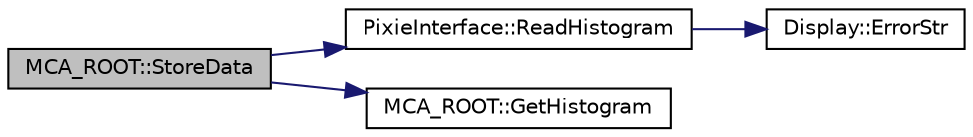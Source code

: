 digraph "MCA_ROOT::StoreData"
{
  edge [fontname="Helvetica",fontsize="10",labelfontname="Helvetica",labelfontsize="10"];
  node [fontname="Helvetica",fontsize="10",shape=record];
  rankdir="LR";
  Node1 [label="MCA_ROOT::StoreData",height=0.2,width=0.4,color="black", fillcolor="grey75", style="filled", fontcolor="black"];
  Node1 -> Node2 [color="midnightblue",fontsize="10",style="solid",fontname="Helvetica"];
  Node2 [label="PixieInterface::ReadHistogram",height=0.2,width=0.4,color="black", fillcolor="white", style="filled",URL="$d9/dc6/class_pixie_interface.html#aaeb270efa120bd3053d80ffecaac2361"];
  Node2 -> Node3 [color="midnightblue",fontsize="10",style="solid",fontname="Helvetica"];
  Node3 [label="Display::ErrorStr",height=0.2,width=0.4,color="black", fillcolor="white", style="filled",URL="$da/d6a/namespace_display.html#a762315ce58efcb1203edfcb74158f59b"];
  Node1 -> Node4 [color="midnightblue",fontsize="10",style="solid",fontname="Helvetica"];
  Node4 [label="MCA_ROOT::GetHistogram",height=0.2,width=0.4,color="black", fillcolor="white", style="filled",URL="$dc/d85/class_m_c_a___r_o_o_t.html#a4edb4e9e9ac515bcf550b3f11d242f02"];
}
